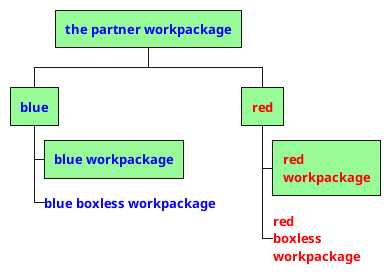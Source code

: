 {
  "sha1": "25pt1rflewpy57qvv4js0vwg4remxtq",
  "insertion": {
    "when": "2024-05-30T20:48:19.906Z",
    "url": "https://forum.plantuml.net/13298/allow-style-on-wbs-boxless-node",
    "user": "plantuml@gmail.com"
  }
}
@startwbs
<style>
wbsDiagram {
  FontColor blue
  FontStyle bold  
  FontSize 13

  element {
    BackGroundColor palegreen
    LineThickness 1.0
  }

  .red {
    FontColor red
    FontStyle bold  
    FontSize 13
    MaximumWidth 50
  }
}
</style>
+ the partner workpackage
++ blue
+++ blue workpackage
+++_ blue boxless workpackage 
++ red <<red>>
+++ red workpackage <<red>>
+++_ red boxless workpackage <<red>>

@endwbs
